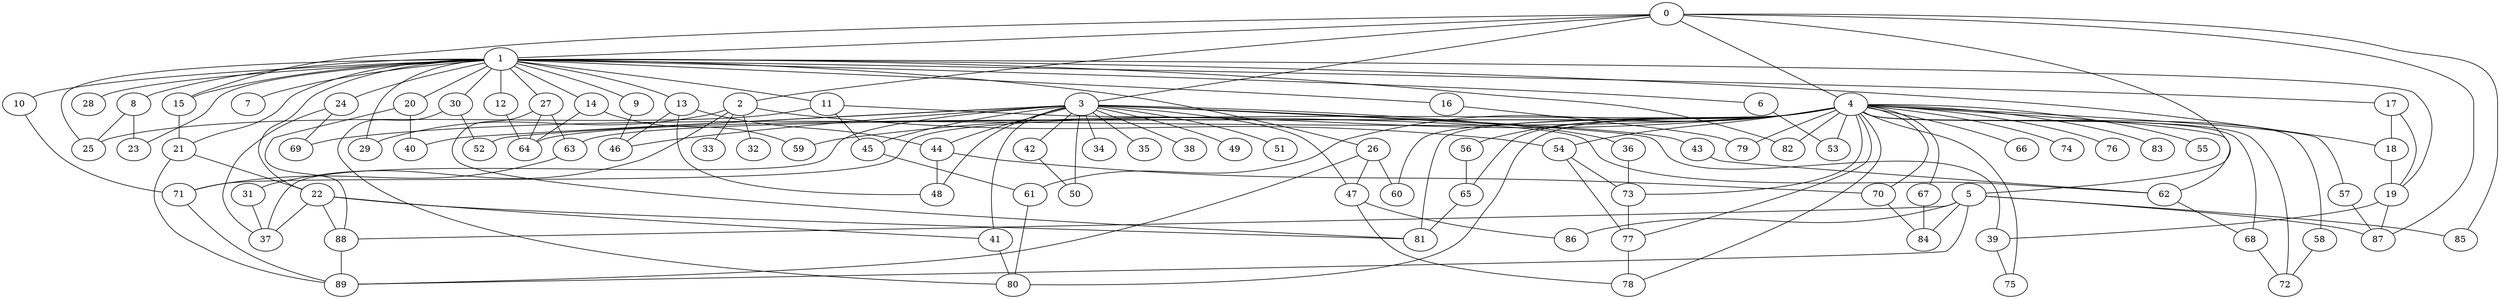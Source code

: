 
graph graphname {
    0 -- 1
0 -- 2
0 -- 3
0 -- 4
0 -- 5
0 -- 87
0 -- 15
0 -- 85
1 -- 6
1 -- 7
1 -- 8
1 -- 9
1 -- 10
1 -- 11
1 -- 12
1 -- 13
1 -- 14
1 -- 15
1 -- 16
1 -- 17
1 -- 18
1 -- 19
1 -- 20
1 -- 21
1 -- 22
1 -- 23
1 -- 24
1 -- 25
1 -- 26
1 -- 27
1 -- 28
1 -- 29
1 -- 30
1 -- 82
2 -- 32
2 -- 33
2 -- 31
2 -- 29
2 -- 54
3 -- 34
3 -- 35
3 -- 36
3 -- 37
3 -- 38
3 -- 39
3 -- 40
3 -- 41
3 -- 42
3 -- 43
3 -- 44
3 -- 45
3 -- 46
3 -- 47
3 -- 48
3 -- 49
3 -- 50
3 -- 51
3 -- 52
4 -- 53
4 -- 54
4 -- 55
4 -- 56
4 -- 57
4 -- 58
4 -- 59
4 -- 60
4 -- 61
4 -- 62
4 -- 63
4 -- 64
4 -- 65
4 -- 66
4 -- 67
4 -- 68
4 -- 69
4 -- 70
4 -- 71
4 -- 72
4 -- 73
4 -- 74
4 -- 75
4 -- 76
4 -- 77
4 -- 78
4 -- 79
4 -- 80
4 -- 81
4 -- 82
4 -- 83
5 -- 84
5 -- 85
5 -- 86
5 -- 87
5 -- 88
5 -- 89
6 -- 53
8 -- 23
8 -- 25
9 -- 46
10 -- 71
11 -- 45
11 -- 62
11 -- 25
12 -- 64
13 -- 46
13 -- 44
13 -- 48
14 -- 59
14 -- 64
15 -- 21
16 -- 79
17 -- 19
17 -- 18
18 -- 19
19 -- 87
19 -- 39
20 -- 88
20 -- 40
21 -- 89
21 -- 22
22 -- 88
22 -- 81
22 -- 37
22 -- 41
24 -- 37
24 -- 69
26 -- 47
26 -- 89
26 -- 60
27 -- 64
27 -- 81
27 -- 63
30 -- 80
30 -- 52
31 -- 37
36 -- 73
39 -- 75
41 -- 80
42 -- 50
43 -- 62
44 -- 70
44 -- 48
45 -- 61
47 -- 86
47 -- 78
54 -- 77
54 -- 73
56 -- 65
57 -- 87
58 -- 72
61 -- 80
62 -- 68
63 -- 71
65 -- 81
67 -- 84
68 -- 72
70 -- 84
71 -- 89
73 -- 77
77 -- 78
88 -- 89

}

